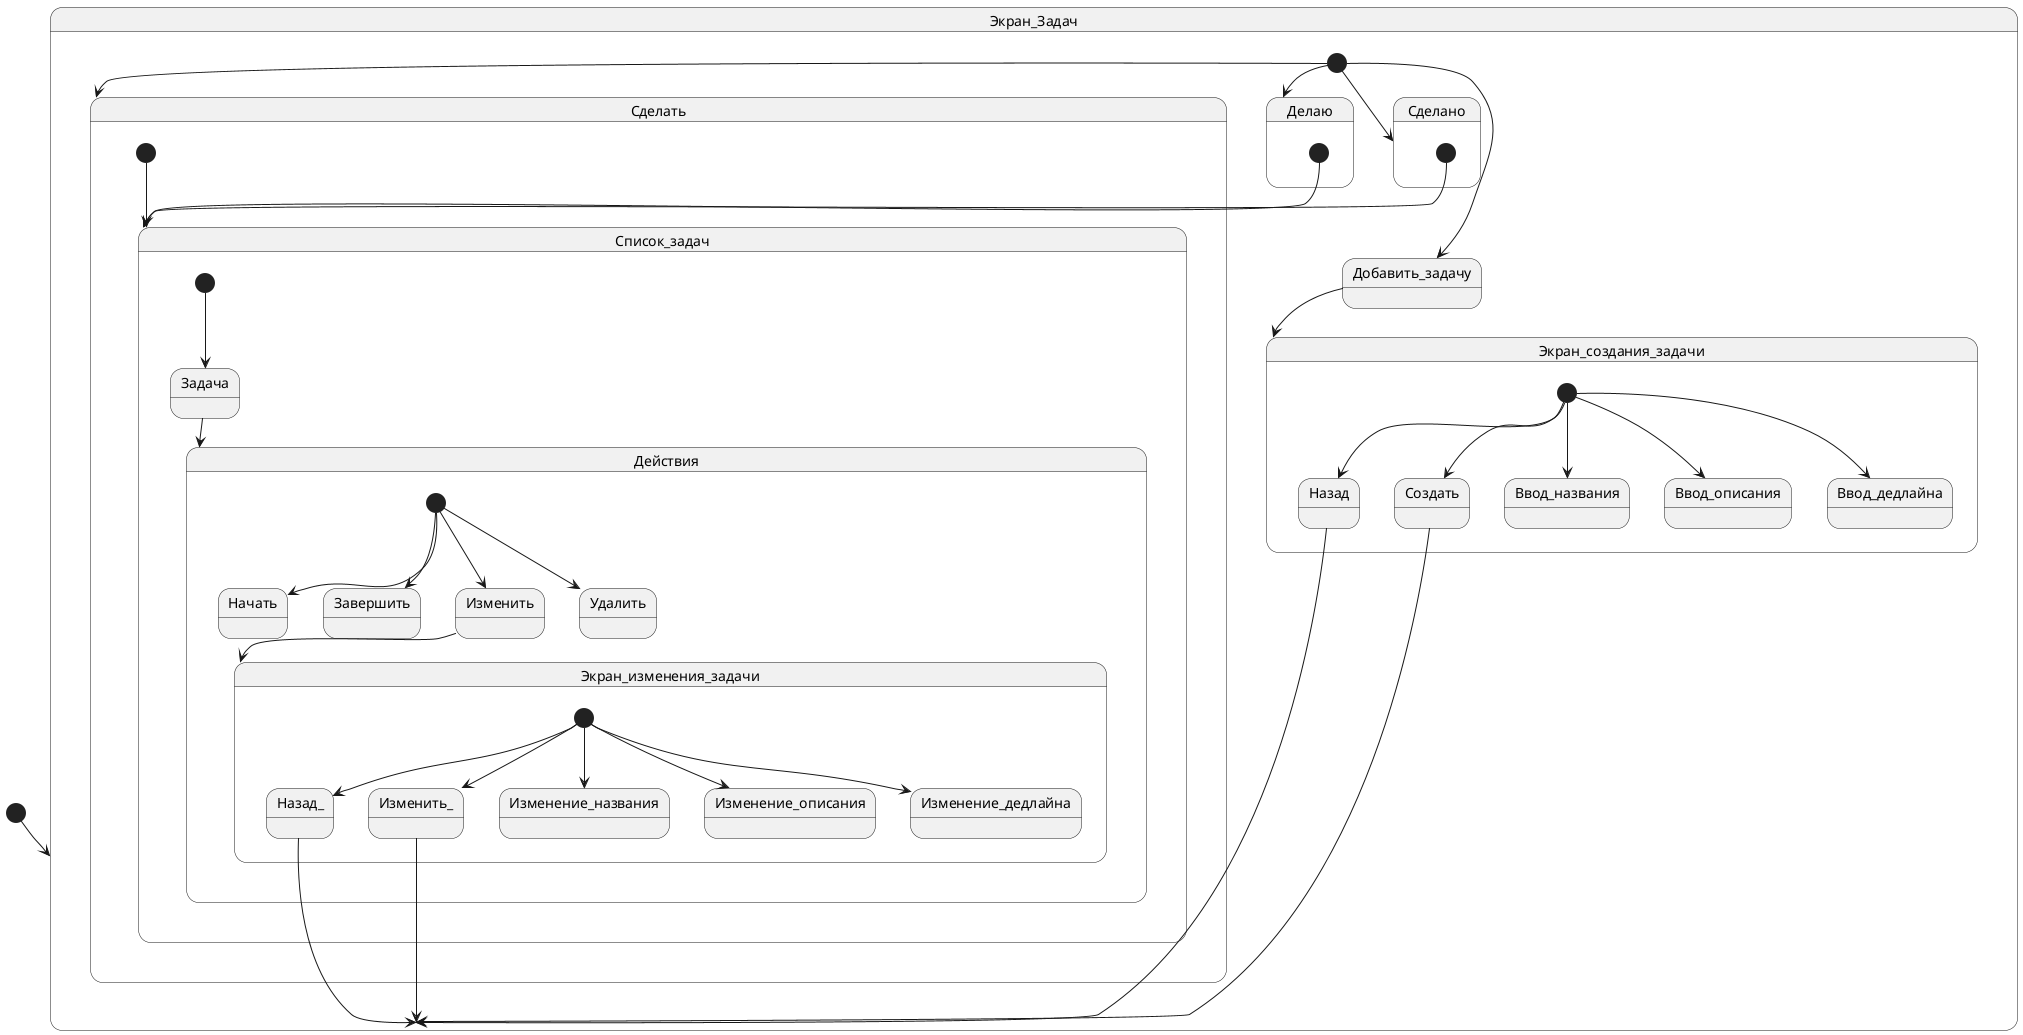 @startuml
'https://plantuml.com/state-diagram

[*] --> Экран_Задач

state Экран_Задач {
  [*] --> Сделать
  [*] --> Делаю
  [*] ---> Добавить_задачу
  [*] --> Сделано
  Добавить_задачу --> Экран_создания_задачи
  state Сделать{
    [*] --> Список_задач
  }
  state Делаю{
  [*] --> Список_задач
  }
  state Сделано{
  [*] --> Список_задач
  }
  state Список_задач{
  [*] --> Задача
  Задача --> Действия
  }
  state Действия{
  [*] --> Начать
  [*] --> Завершить
  [*] --> Изменить
  Изменить --> Экран_изменения_задачи
  [*] --> Удалить
  }
}

state Экран_создания_задачи {
    [*] --> Назад
    Назад --> Экран_Задач
    [*] --> Создать
    Создать --> Экран_Задач
    [*] --> Ввод_названия
    [*] --> Ввод_описания
    [*] --> Ввод_дедлайна
}
state Экран_изменения_задачи{
    [*] --> Назад_
    Назад_ --> Экран_Задач
    [*] --> Изменить_
    Изменить_ --> Экран_Задач
    [*] --> Изменение_названия
    [*] --> Изменение_описания
    [*] --> Изменение_дедлайна
}

@enduml